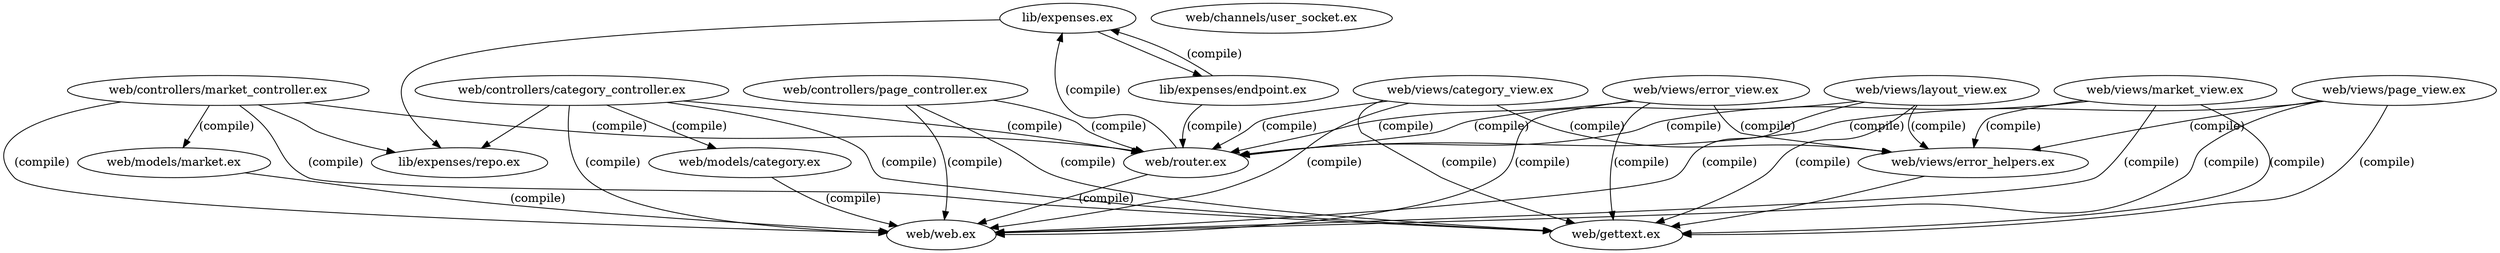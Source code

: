 digraph "xref graph" {
  "lib/expenses.ex"
  "lib/expenses.ex" -> "lib/expenses/endpoint.ex"
  "lib/expenses/endpoint.ex" -> "lib/expenses.ex" [label="(compile)"]
  "lib/expenses/endpoint.ex" -> "web/router.ex" [label="(compile)"]
  "web/router.ex" -> "lib/expenses.ex" [label="(compile)"]
  "web/router.ex" -> "web/web.ex" [label="(compile)"]
  "lib/expenses.ex" -> "lib/expenses/repo.ex"
  "lib/expenses/endpoint.ex"
  "lib/expenses/repo.ex"
  "web/channels/user_socket.ex"
  "web/controllers/category_controller.ex"
  "web/controllers/category_controller.ex" -> "web/models/category.ex" [label="(compile)"]
  "web/models/category.ex" -> "web/web.ex" [label="(compile)"]
  "web/controllers/category_controller.ex" -> "web/gettext.ex" [label="(compile)"]
  "web/controllers/category_controller.ex" -> "web/router.ex" [label="(compile)"]
  "web/controllers/category_controller.ex" -> "web/web.ex" [label="(compile)"]
  "web/controllers/category_controller.ex" -> "lib/expenses/repo.ex"
  "web/controllers/market_controller.ex"
  "web/controllers/market_controller.ex" -> "web/gettext.ex" [label="(compile)"]
  "web/controllers/market_controller.ex" -> "web/models/market.ex" [label="(compile)"]
  "web/models/market.ex" -> "web/web.ex" [label="(compile)"]
  "web/controllers/market_controller.ex" -> "web/router.ex" [label="(compile)"]
  "web/controllers/market_controller.ex" -> "web/web.ex" [label="(compile)"]
  "web/controllers/market_controller.ex" -> "lib/expenses/repo.ex"
  "web/controllers/page_controller.ex"
  "web/controllers/page_controller.ex" -> "web/gettext.ex" [label="(compile)"]
  "web/controllers/page_controller.ex" -> "web/router.ex" [label="(compile)"]
  "web/controllers/page_controller.ex" -> "web/web.ex" [label="(compile)"]
  "web/gettext.ex"
  "web/models/category.ex"
  "web/models/market.ex"
  "web/router.ex"
  "web/views/category_view.ex"
  "web/views/category_view.ex" -> "web/views/error_helpers.ex" [label="(compile)"]
  "web/views/error_helpers.ex" -> "web/gettext.ex"
  "web/views/category_view.ex" -> "web/gettext.ex" [label="(compile)"]
  "web/views/category_view.ex" -> "web/router.ex" [label="(compile)"]
  "web/views/category_view.ex" -> "web/web.ex" [label="(compile)"]
  "web/views/error_helpers.ex"
  "web/views/error_view.ex"
  "web/views/error_view.ex" -> "web/views/error_helpers.ex" [label="(compile)"]
  "web/views/error_view.ex" -> "web/gettext.ex" [label="(compile)"]
  "web/views/error_view.ex" -> "web/router.ex" [label="(compile)"]
  "web/views/error_view.ex" -> "web/web.ex" [label="(compile)"]
  "web/views/layout_view.ex"
  "web/views/layout_view.ex" -> "web/views/error_helpers.ex" [label="(compile)"]
  "web/views/layout_view.ex" -> "web/gettext.ex" [label="(compile)"]
  "web/views/layout_view.ex" -> "web/router.ex" [label="(compile)"]
  "web/views/layout_view.ex" -> "web/web.ex" [label="(compile)"]
  "web/views/market_view.ex"
  "web/views/market_view.ex" -> "web/views/error_helpers.ex" [label="(compile)"]
  "web/views/market_view.ex" -> "web/gettext.ex" [label="(compile)"]
  "web/views/market_view.ex" -> "web/router.ex" [label="(compile)"]
  "web/views/market_view.ex" -> "web/web.ex" [label="(compile)"]
  "web/views/page_view.ex"
  "web/views/page_view.ex" -> "web/views/error_helpers.ex" [label="(compile)"]
  "web/views/page_view.ex" -> "web/gettext.ex" [label="(compile)"]
  "web/views/page_view.ex" -> "web/router.ex" [label="(compile)"]
  "web/views/page_view.ex" -> "web/web.ex" [label="(compile)"]
  "web/web.ex"
}
